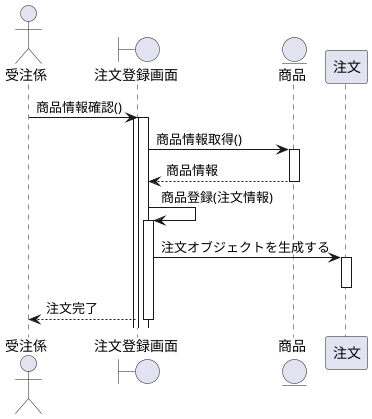 @startuml 演習4-4_SD_商品注文
actor 受注係
boundary 注文登録画面 
entity 商品

受注係 -> 注文登録画面: 商品情報確認()
activate 注文登録画面

activate 注文登録画面
注文登録画面 -> 商品: 商品情報取得()
activate 商品
商品 --> 注文登録画面: 商品情報
deactivate 商品

注文登録画面 -> 注文登録画面: 商品登録(注文情報)
activate 注文登録画面
注文登録画面 -> 注文: 注文オブジェクトを生成する
activate 注文
deactivate 注文
注文登録画面 --> 受注係: 注文完了
deactivate 注文登録画面
@enduml
